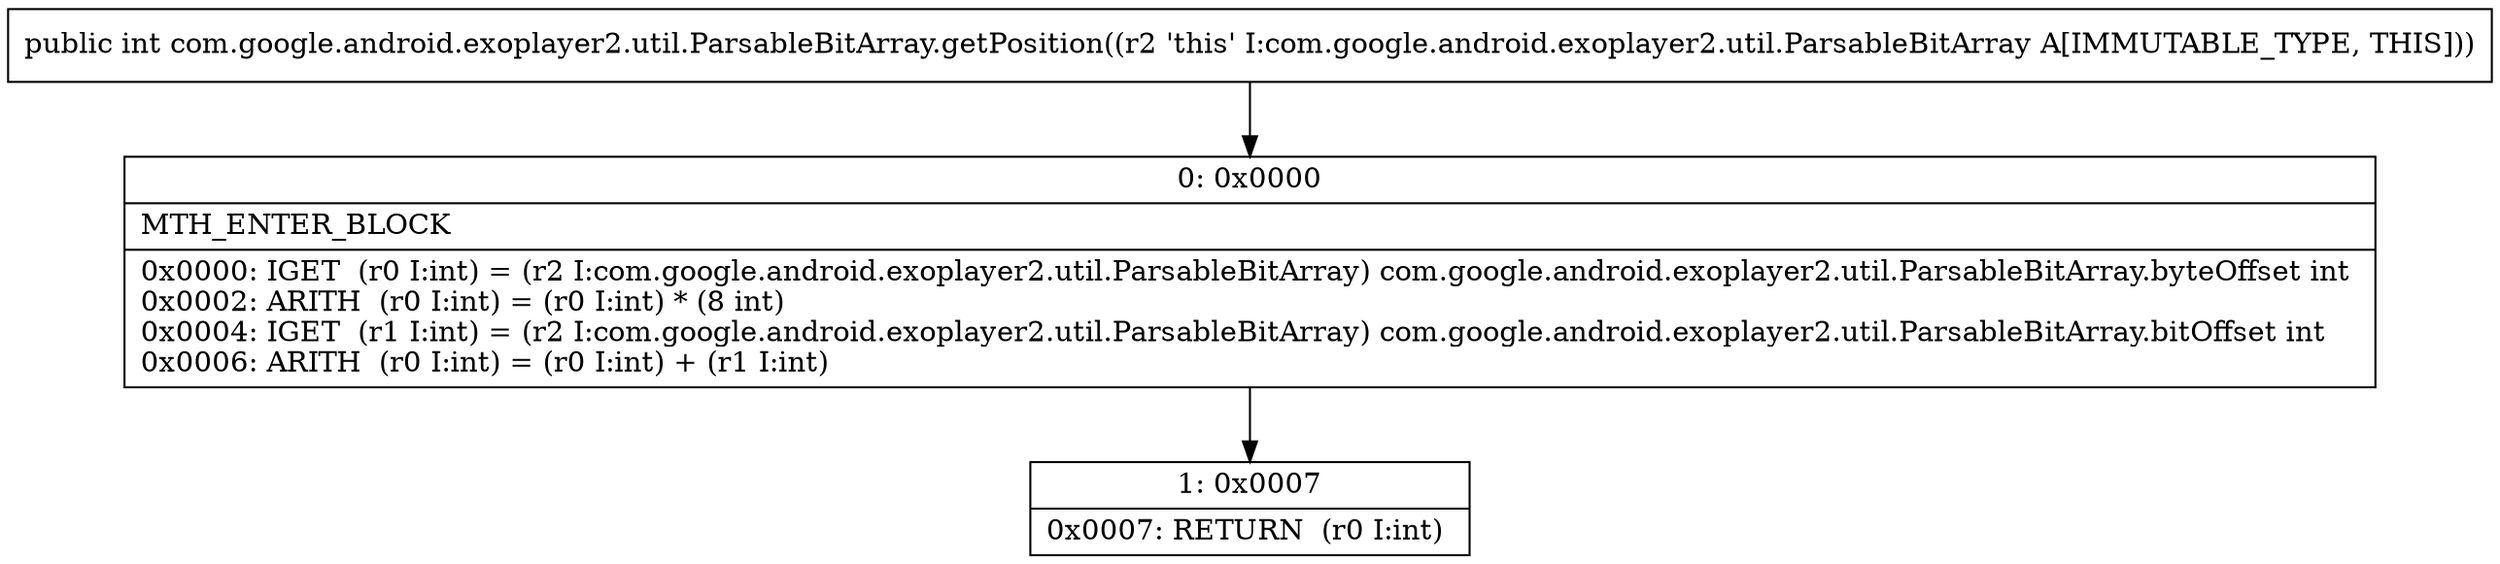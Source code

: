 digraph "CFG forcom.google.android.exoplayer2.util.ParsableBitArray.getPosition()I" {
Node_0 [shape=record,label="{0\:\ 0x0000|MTH_ENTER_BLOCK\l|0x0000: IGET  (r0 I:int) = (r2 I:com.google.android.exoplayer2.util.ParsableBitArray) com.google.android.exoplayer2.util.ParsableBitArray.byteOffset int \l0x0002: ARITH  (r0 I:int) = (r0 I:int) * (8 int) \l0x0004: IGET  (r1 I:int) = (r2 I:com.google.android.exoplayer2.util.ParsableBitArray) com.google.android.exoplayer2.util.ParsableBitArray.bitOffset int \l0x0006: ARITH  (r0 I:int) = (r0 I:int) + (r1 I:int) \l}"];
Node_1 [shape=record,label="{1\:\ 0x0007|0x0007: RETURN  (r0 I:int) \l}"];
MethodNode[shape=record,label="{public int com.google.android.exoplayer2.util.ParsableBitArray.getPosition((r2 'this' I:com.google.android.exoplayer2.util.ParsableBitArray A[IMMUTABLE_TYPE, THIS])) }"];
MethodNode -> Node_0;
Node_0 -> Node_1;
}

